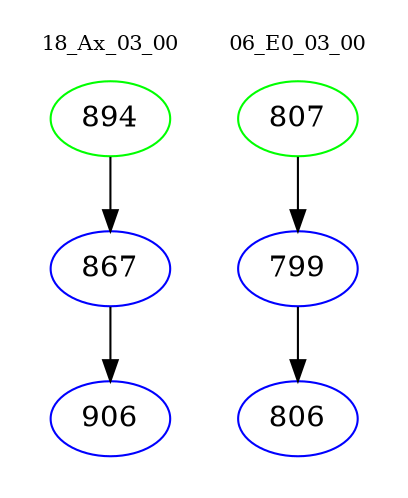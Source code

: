 digraph{
subgraph cluster_0 {
color = white
label = "18_Ax_03_00";
fontsize=10;
T0_894 [label="894", color="green"]
T0_894 -> T0_867 [color="black"]
T0_867 [label="867", color="blue"]
T0_867 -> T0_906 [color="black"]
T0_906 [label="906", color="blue"]
}
subgraph cluster_1 {
color = white
label = "06_E0_03_00";
fontsize=10;
T1_807 [label="807", color="green"]
T1_807 -> T1_799 [color="black"]
T1_799 [label="799", color="blue"]
T1_799 -> T1_806 [color="black"]
T1_806 [label="806", color="blue"]
}
}
